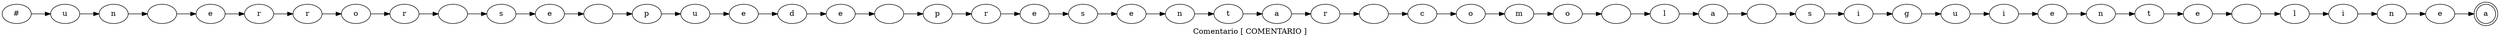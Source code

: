 digraph grafico {
rankdir=LR;
label="Comentario [ COMENTARIO ]";
node0 [label="#"];
node0 -> node1;
node1 [label="u"];
node1 -> node2;
node2 [label="n"];
node2 -> node3;
node3 [label=" "];
node3 -> node4;
node4 [label="e"];
node4 -> node5;
node5 [label="r"];
node5 -> node6;
node6 [label="r"];
node6 -> node7;
node7 [label="o"];
node7 -> node8;
node8 [label="r"];
node8 -> node9;
node9 [label=" "];
node9 -> node10;
node10 [label="s"];
node10 -> node11;
node11 [label="e"];
node11 -> node12;
node12 [label=" "];
node12 -> node13;
node13 [label="p"];
node13 -> node14;
node14 [label="u"];
node14 -> node15;
node15 [label="e"];
node15 -> node16;
node16 [label="d"];
node16 -> node17;
node17 [label="e"];
node17 -> node18;
node18 [label=" "];
node18 -> node19;
node19 [label="p"];
node19 -> node20;
node20 [label="r"];
node20 -> node21;
node21 [label="e"];
node21 -> node22;
node22 [label="s"];
node22 -> node23;
node23 [label="e"];
node23 -> node24;
node24 [label="n"];
node24 -> node25;
node25 [label="t"];
node25 -> node26;
node26 [label="a"];
node26 -> node27;
node27 [label="r"];
node27 -> node28;
node28 [label=" "];
node28 -> node29;
node29 [label="c"];
node29 -> node30;
node30 [label="o"];
node30 -> node31;
node31 [label="m"];
node31 -> node32;
node32 [label="o"];
node32 -> node33;
node33 [label=" "];
node33 -> node34;
node34 [label="l"];
node34 -> node35;
node35 [label="a"];
node35 -> node36;
node36 [label=" "];
node36 -> node37;
node37 [label="s"];
node37 -> node38;
node38 [label="i"];
node38 -> node39;
node39 [label="g"];
node39 -> node40;
node40 [label="u"];
node40 -> node41;
node41 [label="i"];
node41 -> node42;
node42 [label="e"];
node42 -> node43;
node43 [label="n"];
node43 -> node44;
node44 [label="t"];
node44 -> node45;
node45 [label="e"];
node45 -> node46;
node46 [label=" "];
node46 -> node47;
node47 [label="l"];
node47 -> node48;
node48 [label="i"];
node48 -> node49;
node49 [label="n"];
node49 -> node50;
node50 [label="e"];
node50 -> node51;
node51 [label="a"];
node51 [shape=doublecircle];
}
